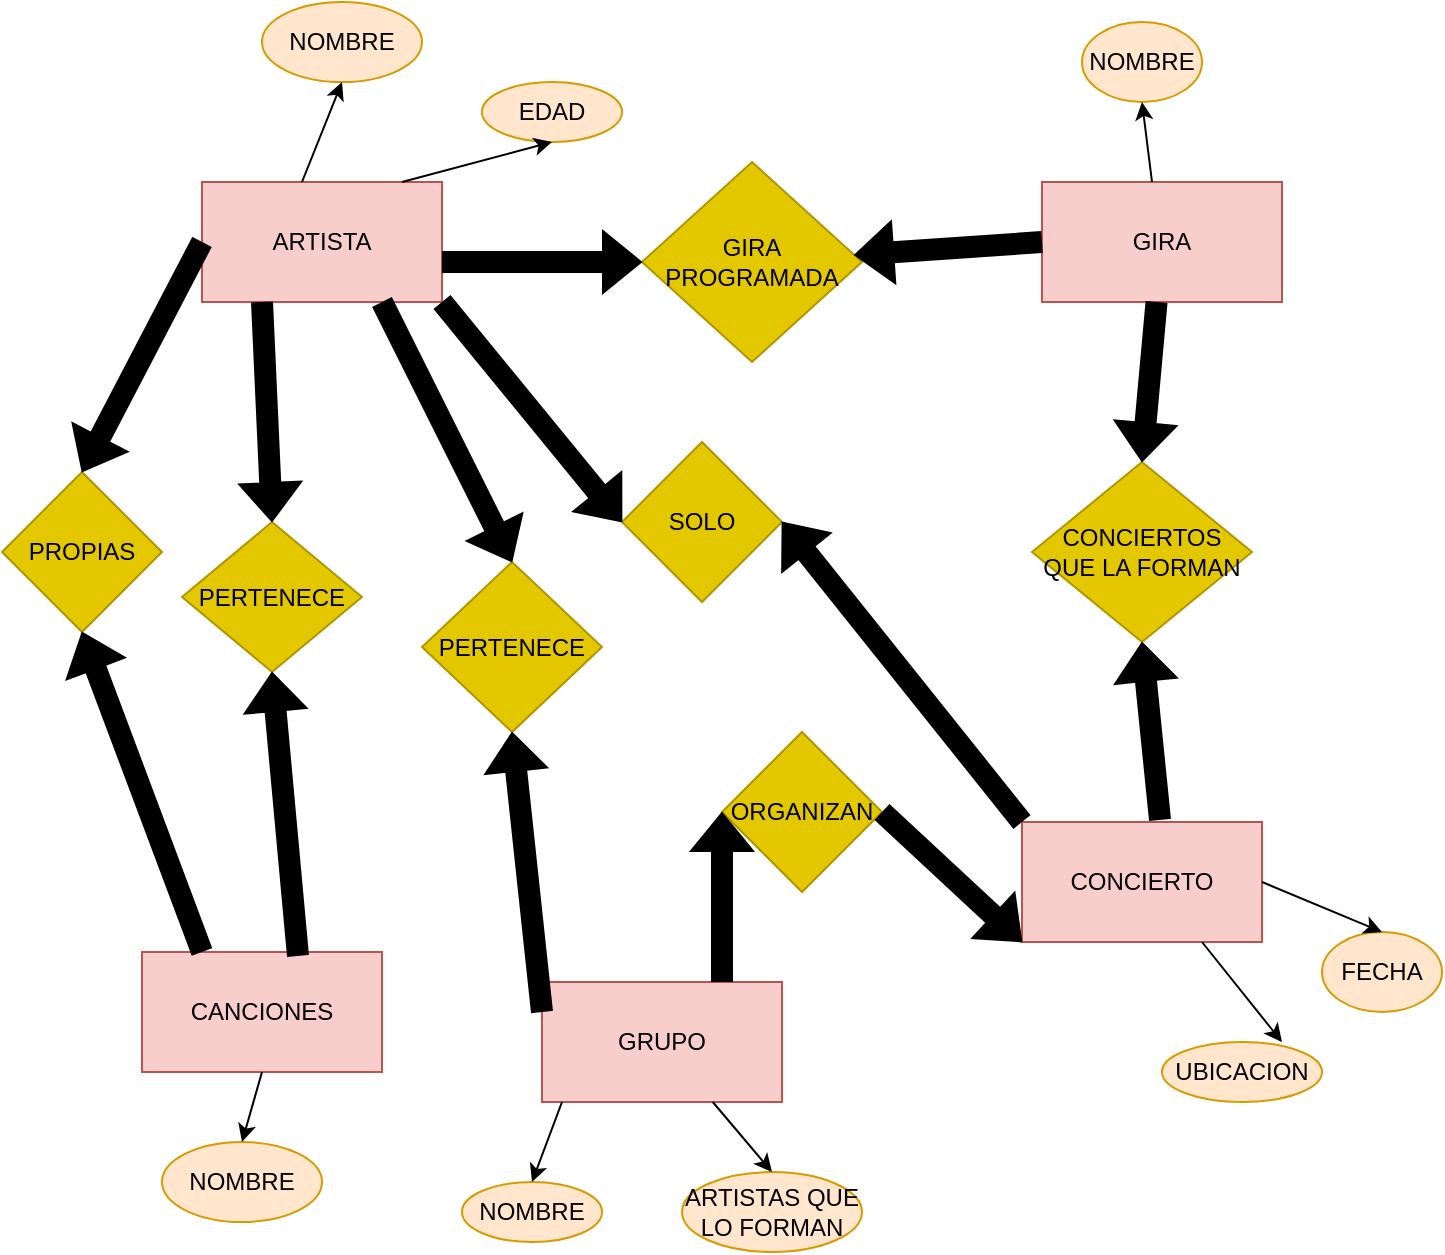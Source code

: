 <mxfile version="28.2.5">
  <diagram name="Página-1" id="fw5mW2fB7bdGNI1wL9N1">
    <mxGraphModel dx="1426" dy="788" grid="1" gridSize="10" guides="1" tooltips="1" connect="1" arrows="1" fold="1" page="1" pageScale="1" pageWidth="827" pageHeight="1169" math="0" shadow="0">
      <root>
        <mxCell id="0" />
        <mxCell id="1" parent="0" />
        <mxCell id="4Fa5aUzkQaO2QB0aPjjn-1" value="ARTISTA" style="rounded=0;whiteSpace=wrap;html=1;fillColor=#f8cecc;strokeColor=#b85450;" vertex="1" parent="1">
          <mxGeometry x="110" y="140" width="120" height="60" as="geometry" />
        </mxCell>
        <mxCell id="4Fa5aUzkQaO2QB0aPjjn-2" value="GIRA" style="rounded=0;whiteSpace=wrap;html=1;fillColor=#f8cecc;strokeColor=#b85450;" vertex="1" parent="1">
          <mxGeometry x="530" y="140" width="120" height="60" as="geometry" />
        </mxCell>
        <mxCell id="4Fa5aUzkQaO2QB0aPjjn-3" value="CONCIERTO" style="rounded=0;whiteSpace=wrap;html=1;fillColor=#f8cecc;strokeColor=#b85450;" vertex="1" parent="1">
          <mxGeometry x="520" y="460" width="120" height="60" as="geometry" />
        </mxCell>
        <mxCell id="4Fa5aUzkQaO2QB0aPjjn-4" value="NOMBRE" style="ellipse;whiteSpace=wrap;html=1;fillColor=#ffe6cc;strokeColor=#d79b00;" vertex="1" parent="1">
          <mxGeometry x="140" y="50" width="80" height="40" as="geometry" />
        </mxCell>
        <mxCell id="4Fa5aUzkQaO2QB0aPjjn-5" value="EDAD" style="ellipse;whiteSpace=wrap;html=1;fillColor=#ffe6cc;strokeColor=#d79b00;" vertex="1" parent="1">
          <mxGeometry x="250" y="90" width="70" height="30" as="geometry" />
        </mxCell>
        <mxCell id="4Fa5aUzkQaO2QB0aPjjn-6" value="GIRA PROGRAMADA" style="rhombus;whiteSpace=wrap;html=1;fillColor=#e3c800;fontColor=#000000;strokeColor=#B09500;" vertex="1" parent="1">
          <mxGeometry x="330" y="130" width="110" height="100" as="geometry" />
        </mxCell>
        <mxCell id="4Fa5aUzkQaO2QB0aPjjn-7" value="" style="shape=flexArrow;endArrow=classic;html=1;rounded=0;entryX=0;entryY=0.5;entryDx=0;entryDy=0;fillColor=#000000;" edge="1" parent="1" target="4Fa5aUzkQaO2QB0aPjjn-6">
          <mxGeometry width="50" height="50" relative="1" as="geometry">
            <mxPoint x="230" y="180" as="sourcePoint" />
            <mxPoint x="280" y="130" as="targetPoint" />
          </mxGeometry>
        </mxCell>
        <mxCell id="4Fa5aUzkQaO2QB0aPjjn-9" value="NOMBRE" style="ellipse;whiteSpace=wrap;html=1;fillColor=#ffe6cc;strokeColor=#d79b00;" vertex="1" parent="1">
          <mxGeometry x="550" y="60" width="60" height="40" as="geometry" />
        </mxCell>
        <mxCell id="4Fa5aUzkQaO2QB0aPjjn-10" value="CONCIERTOS QUE LA FORMAN" style="rhombus;whiteSpace=wrap;html=1;fillColor=#e3c800;fontColor=#000000;strokeColor=#B09500;" vertex="1" parent="1">
          <mxGeometry x="525" y="280" width="110" height="90" as="geometry" />
        </mxCell>
        <mxCell id="4Fa5aUzkQaO2QB0aPjjn-11" value="" style="shape=flexArrow;endArrow=classic;html=1;rounded=0;exitX=0.575;exitY=-0.017;exitDx=0;exitDy=0;entryX=0.5;entryY=1;entryDx=0;entryDy=0;exitPerimeter=0;fillColor=#000000;" edge="1" parent="1" source="4Fa5aUzkQaO2QB0aPjjn-3" target="4Fa5aUzkQaO2QB0aPjjn-10">
          <mxGeometry width="50" height="50" relative="1" as="geometry">
            <mxPoint x="500" y="450" as="sourcePoint" />
            <mxPoint x="620" y="400" as="targetPoint" />
            <Array as="points" />
          </mxGeometry>
        </mxCell>
        <mxCell id="4Fa5aUzkQaO2QB0aPjjn-12" value="" style="shape=flexArrow;endArrow=classic;html=1;rounded=0;entryX=0.5;entryY=0;entryDx=0;entryDy=0;fillColor=#000000;" edge="1" parent="1" source="4Fa5aUzkQaO2QB0aPjjn-2" target="4Fa5aUzkQaO2QB0aPjjn-10">
          <mxGeometry width="50" height="50" relative="1" as="geometry">
            <mxPoint x="585" y="210" as="sourcePoint" />
            <mxPoint x="635" y="160" as="targetPoint" />
          </mxGeometry>
        </mxCell>
        <mxCell id="4Fa5aUzkQaO2QB0aPjjn-13" value="" style="endArrow=classic;html=1;rounded=0;entryX=0.5;entryY=1;entryDx=0;entryDy=0;" edge="1" parent="1" target="4Fa5aUzkQaO2QB0aPjjn-5">
          <mxGeometry width="50" height="50" relative="1" as="geometry">
            <mxPoint x="210" y="140" as="sourcePoint" />
            <mxPoint x="260" y="90" as="targetPoint" />
          </mxGeometry>
        </mxCell>
        <mxCell id="4Fa5aUzkQaO2QB0aPjjn-14" value="" style="endArrow=classic;html=1;rounded=0;entryX=0.5;entryY=1;entryDx=0;entryDy=0;" edge="1" parent="1" target="4Fa5aUzkQaO2QB0aPjjn-4">
          <mxGeometry width="50" height="50" relative="1" as="geometry">
            <mxPoint x="160" y="140" as="sourcePoint" />
            <mxPoint x="210" y="90" as="targetPoint" />
          </mxGeometry>
        </mxCell>
        <mxCell id="4Fa5aUzkQaO2QB0aPjjn-15" value="" style="endArrow=classic;html=1;rounded=0;entryX=0.5;entryY=1;entryDx=0;entryDy=0;" edge="1" parent="1" target="4Fa5aUzkQaO2QB0aPjjn-9">
          <mxGeometry width="50" height="50" relative="1" as="geometry">
            <mxPoint x="585" y="140" as="sourcePoint" />
            <mxPoint x="635" y="90" as="targetPoint" />
          </mxGeometry>
        </mxCell>
        <mxCell id="4Fa5aUzkQaO2QB0aPjjn-16" value="FECHA" style="ellipse;whiteSpace=wrap;html=1;fillColor=#ffe6cc;strokeColor=#d79b00;" vertex="1" parent="1">
          <mxGeometry x="670" y="515" width="60" height="40" as="geometry" />
        </mxCell>
        <mxCell id="4Fa5aUzkQaO2QB0aPjjn-17" value="UBICACION" style="ellipse;whiteSpace=wrap;html=1;fillColor=#ffe6cc;strokeColor=#d79b00;" vertex="1" parent="1">
          <mxGeometry x="590" y="570" width="80" height="30" as="geometry" />
        </mxCell>
        <mxCell id="4Fa5aUzkQaO2QB0aPjjn-18" value="" style="endArrow=classic;html=1;rounded=0;entryX=0.5;entryY=0;entryDx=0;entryDy=0;exitX=1;exitY=0.5;exitDx=0;exitDy=0;" edge="1" parent="1" source="4Fa5aUzkQaO2QB0aPjjn-3" target="4Fa5aUzkQaO2QB0aPjjn-16">
          <mxGeometry width="50" height="50" relative="1" as="geometry">
            <mxPoint x="380" y="460" as="sourcePoint" />
            <mxPoint x="430" y="410" as="targetPoint" />
          </mxGeometry>
        </mxCell>
        <mxCell id="4Fa5aUzkQaO2QB0aPjjn-19" value="" style="endArrow=classic;html=1;rounded=0;entryX=0.75;entryY=0;entryDx=0;entryDy=0;entryPerimeter=0;exitX=0.75;exitY=1;exitDx=0;exitDy=0;" edge="1" parent="1" source="4Fa5aUzkQaO2QB0aPjjn-3" target="4Fa5aUzkQaO2QB0aPjjn-17">
          <mxGeometry width="50" height="50" relative="1" as="geometry">
            <mxPoint x="325" y="460" as="sourcePoint" />
            <mxPoint x="375" y="410" as="targetPoint" />
          </mxGeometry>
        </mxCell>
        <mxCell id="4Fa5aUzkQaO2QB0aPjjn-21" value="CANCIONES" style="rounded=0;whiteSpace=wrap;html=1;fillColor=#f8cecc;strokeColor=#b85450;" vertex="1" parent="1">
          <mxGeometry x="80" y="525" width="120" height="60" as="geometry" />
        </mxCell>
        <mxCell id="4Fa5aUzkQaO2QB0aPjjn-22" value="PROPIAS" style="rhombus;whiteSpace=wrap;html=1;fillColor=#e3c800;fontColor=#000000;strokeColor=#B09500;" vertex="1" parent="1">
          <mxGeometry x="10" y="285" width="80" height="80" as="geometry" />
        </mxCell>
        <mxCell id="4Fa5aUzkQaO2QB0aPjjn-23" value="" style="shape=flexArrow;endArrow=classic;html=1;rounded=0;entryX=0.5;entryY=0;entryDx=0;entryDy=0;fillColor=#000000;exitX=0;exitY=0.5;exitDx=0;exitDy=0;" edge="1" parent="1" source="4Fa5aUzkQaO2QB0aPjjn-1" target="4Fa5aUzkQaO2QB0aPjjn-22">
          <mxGeometry width="50" height="50" relative="1" as="geometry">
            <mxPoint x="170" y="200" as="sourcePoint" />
            <mxPoint x="220" y="150" as="targetPoint" />
          </mxGeometry>
        </mxCell>
        <mxCell id="4Fa5aUzkQaO2QB0aPjjn-24" value="" style="shape=flexArrow;endArrow=classic;html=1;rounded=0;entryX=0.5;entryY=1;entryDx=0;entryDy=0;fillColor=#000000;exitX=0.25;exitY=0;exitDx=0;exitDy=0;" edge="1" parent="1" source="4Fa5aUzkQaO2QB0aPjjn-21" target="4Fa5aUzkQaO2QB0aPjjn-22">
          <mxGeometry width="50" height="50" relative="1" as="geometry">
            <mxPoint x="160" y="440" as="sourcePoint" />
            <mxPoint x="210" y="390" as="targetPoint" />
          </mxGeometry>
        </mxCell>
        <mxCell id="4Fa5aUzkQaO2QB0aPjjn-25" value="PERTENECE" style="rhombus;whiteSpace=wrap;html=1;fillColor=#e3c800;fontColor=#000000;strokeColor=#B09500;" vertex="1" parent="1">
          <mxGeometry x="100" y="310" width="90" height="75" as="geometry" />
        </mxCell>
        <mxCell id="4Fa5aUzkQaO2QB0aPjjn-26" value="" style="shape=flexArrow;endArrow=classic;html=1;rounded=0;entryX=0.5;entryY=1;entryDx=0;entryDy=0;fillColor=#000000;exitX=0.65;exitY=0.033;exitDx=0;exitDy=0;exitPerimeter=0;" edge="1" parent="1" source="4Fa5aUzkQaO2QB0aPjjn-21" target="4Fa5aUzkQaO2QB0aPjjn-25">
          <mxGeometry width="50" height="50" relative="1" as="geometry">
            <mxPoint x="205" y="440" as="sourcePoint" />
            <mxPoint x="255" y="390" as="targetPoint" />
            <Array as="points" />
          </mxGeometry>
        </mxCell>
        <mxCell id="4Fa5aUzkQaO2QB0aPjjn-27" value="" style="shape=flexArrow;endArrow=classic;html=1;rounded=0;entryX=0.5;entryY=0;entryDx=0;entryDy=0;fillColor=#000000;exitX=0.25;exitY=1;exitDx=0;exitDy=0;" edge="1" parent="1" source="4Fa5aUzkQaO2QB0aPjjn-1" target="4Fa5aUzkQaO2QB0aPjjn-25">
          <mxGeometry width="50" height="50" relative="1" as="geometry">
            <mxPoint x="205" y="200" as="sourcePoint" />
            <mxPoint x="255" y="150" as="targetPoint" />
          </mxGeometry>
        </mxCell>
        <mxCell id="4Fa5aUzkQaO2QB0aPjjn-28" value="SOLO" style="rhombus;whiteSpace=wrap;html=1;fillColor=#e3c800;fontColor=#000000;strokeColor=#B09500;" vertex="1" parent="1">
          <mxGeometry x="320" y="270" width="80" height="80" as="geometry" />
        </mxCell>
        <mxCell id="4Fa5aUzkQaO2QB0aPjjn-29" value="" style="shape=flexArrow;endArrow=classic;html=1;rounded=0;entryX=0;entryY=0.5;entryDx=0;entryDy=0;exitX=1;exitY=1;exitDx=0;exitDy=0;fillColor=#000000;" edge="1" parent="1" source="4Fa5aUzkQaO2QB0aPjjn-1" target="4Fa5aUzkQaO2QB0aPjjn-28">
          <mxGeometry width="50" height="50" relative="1" as="geometry">
            <mxPoint x="230" y="205" as="sourcePoint" />
            <mxPoint x="280" y="155" as="targetPoint" />
          </mxGeometry>
        </mxCell>
        <mxCell id="4Fa5aUzkQaO2QB0aPjjn-32" value="" style="shape=flexArrow;endArrow=classic;html=1;rounded=0;entryX=1;entryY=0.5;entryDx=0;entryDy=0;exitX=0;exitY=0;exitDx=0;exitDy=0;fillColor=#000000;" edge="1" parent="1" source="4Fa5aUzkQaO2QB0aPjjn-3" target="4Fa5aUzkQaO2QB0aPjjn-28">
          <mxGeometry width="50" height="50" relative="1" as="geometry">
            <mxPoint x="520" y="480" as="sourcePoint" />
            <mxPoint x="570" y="430" as="targetPoint" />
          </mxGeometry>
        </mxCell>
        <mxCell id="4Fa5aUzkQaO2QB0aPjjn-36" value="" style="shape=flexArrow;endArrow=classic;html=1;rounded=0;exitX=0;exitY=0.5;exitDx=0;exitDy=0;fillColor=#000000;" edge="1" parent="1" source="4Fa5aUzkQaO2QB0aPjjn-2" target="4Fa5aUzkQaO2QB0aPjjn-6">
          <mxGeometry width="50" height="50" relative="1" as="geometry">
            <mxPoint x="525" y="180" as="sourcePoint" />
            <mxPoint x="575" y="130" as="targetPoint" />
          </mxGeometry>
        </mxCell>
        <mxCell id="4Fa5aUzkQaO2QB0aPjjn-37" value="GRUPO" style="rounded=0;whiteSpace=wrap;html=1;fillColor=#f8cecc;strokeColor=#b85450;" vertex="1" parent="1">
          <mxGeometry x="280" y="540" width="120" height="60" as="geometry" />
        </mxCell>
        <mxCell id="4Fa5aUzkQaO2QB0aPjjn-38" style="edgeStyle=orthogonalEdgeStyle;rounded=0;orthogonalLoop=1;jettySize=auto;html=1;exitX=0.5;exitY=1;exitDx=0;exitDy=0;" edge="1" parent="1" source="4Fa5aUzkQaO2QB0aPjjn-37" target="4Fa5aUzkQaO2QB0aPjjn-37">
          <mxGeometry relative="1" as="geometry" />
        </mxCell>
        <mxCell id="4Fa5aUzkQaO2QB0aPjjn-39" value="PERTENECE" style="rhombus;whiteSpace=wrap;html=1;fillColor=#e3c800;fontColor=#000000;strokeColor=#B09500;" vertex="1" parent="1">
          <mxGeometry x="220" y="330" width="90" height="85" as="geometry" />
        </mxCell>
        <mxCell id="4Fa5aUzkQaO2QB0aPjjn-43" value="" style="shape=flexArrow;endArrow=classic;html=1;rounded=0;entryX=0.5;entryY=0;entryDx=0;entryDy=0;fillColor=#000000;exitX=0.25;exitY=1;exitDx=0;exitDy=0;" edge="1" parent="1" target="4Fa5aUzkQaO2QB0aPjjn-39">
          <mxGeometry width="50" height="50" relative="1" as="geometry">
            <mxPoint x="200" y="200" as="sourcePoint" />
            <mxPoint x="205" y="310" as="targetPoint" />
          </mxGeometry>
        </mxCell>
        <mxCell id="4Fa5aUzkQaO2QB0aPjjn-44" value="" style="shape=flexArrow;endArrow=classic;html=1;rounded=0;entryX=0.5;entryY=1;entryDx=0;entryDy=0;fillColor=#000000;exitX=0;exitY=0.25;exitDx=0;exitDy=0;" edge="1" parent="1" source="4Fa5aUzkQaO2QB0aPjjn-37" target="4Fa5aUzkQaO2QB0aPjjn-39">
          <mxGeometry width="50" height="50" relative="1" as="geometry">
            <mxPoint x="350" y="480" as="sourcePoint" />
            <mxPoint x="315" y="570" as="targetPoint" />
          </mxGeometry>
        </mxCell>
        <mxCell id="4Fa5aUzkQaO2QB0aPjjn-46" value="NOMBRE" style="ellipse;whiteSpace=wrap;html=1;fillColor=#ffe6cc;strokeColor=#d79b00;" vertex="1" parent="1">
          <mxGeometry x="240" y="640" width="70" height="30" as="geometry" />
        </mxCell>
        <mxCell id="4Fa5aUzkQaO2QB0aPjjn-47" value="ARTISTAS QUE LO FORMAN" style="ellipse;whiteSpace=wrap;html=1;fillColor=#ffe6cc;strokeColor=#d79b00;" vertex="1" parent="1">
          <mxGeometry x="350" y="635" width="90" height="40" as="geometry" />
        </mxCell>
        <mxCell id="4Fa5aUzkQaO2QB0aPjjn-48" value="" style="endArrow=classic;html=1;rounded=0;entryX=0.5;entryY=0;entryDx=0;entryDy=0;" edge="1" parent="1" target="4Fa5aUzkQaO2QB0aPjjn-46">
          <mxGeometry width="50" height="50" relative="1" as="geometry">
            <mxPoint x="290" y="600" as="sourcePoint" />
            <mxPoint x="340" y="550" as="targetPoint" />
          </mxGeometry>
        </mxCell>
        <mxCell id="4Fa5aUzkQaO2QB0aPjjn-49" value="" style="endArrow=classic;html=1;rounded=0;entryX=0.5;entryY=0;entryDx=0;entryDy=0;" edge="1" parent="1" source="4Fa5aUzkQaO2QB0aPjjn-37" target="4Fa5aUzkQaO2QB0aPjjn-47">
          <mxGeometry width="50" height="50" relative="1" as="geometry">
            <mxPoint x="370" y="605" as="sourcePoint" />
            <mxPoint x="420" y="555" as="targetPoint" />
          </mxGeometry>
        </mxCell>
        <mxCell id="4Fa5aUzkQaO2QB0aPjjn-50" value="ORGANIZAN" style="rhombus;whiteSpace=wrap;html=1;fillColor=#e3c800;fontColor=#000000;strokeColor=#B09500;" vertex="1" parent="1">
          <mxGeometry x="370" y="415" width="80" height="80" as="geometry" />
        </mxCell>
        <mxCell id="4Fa5aUzkQaO2QB0aPjjn-52" value="" style="shape=flexArrow;endArrow=classic;html=1;rounded=0;entryX=0;entryY=0.5;entryDx=0;entryDy=0;fillColor=#000000;exitX=0;exitY=0.25;exitDx=0;exitDy=0;" edge="1" parent="1" target="4Fa5aUzkQaO2QB0aPjjn-50">
          <mxGeometry width="50" height="50" relative="1" as="geometry">
            <mxPoint x="370" y="540" as="sourcePoint" />
            <mxPoint x="355" y="400" as="targetPoint" />
          </mxGeometry>
        </mxCell>
        <mxCell id="4Fa5aUzkQaO2QB0aPjjn-53" value="" style="shape=flexArrow;endArrow=classic;html=1;rounded=0;entryX=0;entryY=1;entryDx=0;entryDy=0;fillColor=#000000;exitX=1;exitY=0.5;exitDx=0;exitDy=0;" edge="1" parent="1" source="4Fa5aUzkQaO2QB0aPjjn-50" target="4Fa5aUzkQaO2QB0aPjjn-3">
          <mxGeometry width="50" height="50" relative="1" as="geometry">
            <mxPoint x="450" y="460" as="sourcePoint" />
            <mxPoint x="440" y="320" as="targetPoint" />
          </mxGeometry>
        </mxCell>
        <mxCell id="4Fa5aUzkQaO2QB0aPjjn-54" value="NOMBRE" style="ellipse;whiteSpace=wrap;html=1;fillColor=#ffe6cc;strokeColor=#d79b00;" vertex="1" parent="1">
          <mxGeometry x="90" y="620" width="80" height="40" as="geometry" />
        </mxCell>
        <mxCell id="4Fa5aUzkQaO2QB0aPjjn-55" value="" style="endArrow=classic;html=1;rounded=0;entryX=0.5;entryY=0;entryDx=0;entryDy=0;" edge="1" parent="1" target="4Fa5aUzkQaO2QB0aPjjn-54">
          <mxGeometry width="50" height="50" relative="1" as="geometry">
            <mxPoint x="140" y="585" as="sourcePoint" />
            <mxPoint x="190" y="535" as="targetPoint" />
          </mxGeometry>
        </mxCell>
      </root>
    </mxGraphModel>
  </diagram>
</mxfile>
